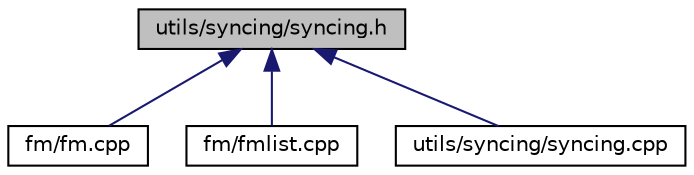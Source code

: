 digraph "utils/syncing/syncing.h"
{
 // INTERACTIVE_SVG=YES
 // LATEX_PDF_SIZE
  edge [fontname="Helvetica",fontsize="10",labelfontname="Helvetica",labelfontsize="10"];
  node [fontname="Helvetica",fontsize="10",shape=record];
  Node16 [label="utils/syncing/syncing.h",height=0.2,width=0.4,color="black", fillcolor="grey75", style="filled", fontcolor="black",tooltip=" "];
  Node16 -> Node17 [dir="back",color="midnightblue",fontsize="10",style="solid",fontname="Helvetica"];
  Node17 [label="fm/fm.cpp",height=0.2,width=0.4,color="black", fillcolor="white", style="filled",URL="$fm_8cpp.html",tooltip=" "];
  Node16 -> Node18 [dir="back",color="midnightblue",fontsize="10",style="solid",fontname="Helvetica"];
  Node18 [label="fm/fmlist.cpp",height=0.2,width=0.4,color="black", fillcolor="white", style="filled",URL="$fmlist_8cpp.html",tooltip=" "];
  Node16 -> Node19 [dir="back",color="midnightblue",fontsize="10",style="solid",fontname="Helvetica"];
  Node19 [label="utils/syncing/syncing.cpp",height=0.2,width=0.4,color="black", fillcolor="white", style="filled",URL="$syncing_8cpp.html",tooltip=" "];
}
